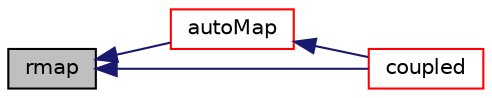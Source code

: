 digraph "rmap"
{
  bgcolor="transparent";
  edge [fontname="Helvetica",fontsize="10",labelfontname="Helvetica",labelfontsize="10"];
  node [fontname="Helvetica",fontsize="10",shape=record];
  rankdir="LR";
  Node7248 [label="rmap",height=0.2,width=0.4,color="black", fillcolor="grey75", style="filled", fontcolor="black"];
  Node7248 -> Node7249 [dir="back",color="midnightblue",fontsize="10",style="solid",fontname="Helvetica"];
  Node7249 [label="autoMap",height=0.2,width=0.4,color="red",URL="$a23241.html#a0ab0c43ce90d756c88dd81e3d0a9eef5",tooltip="Map (and resize as needed) from self given a mapping object. "];
  Node7249 -> Node7251 [dir="back",color="midnightblue",fontsize="10",style="solid",fontname="Helvetica"];
  Node7251 [label="coupled",height=0.2,width=0.4,color="red",URL="$a23241.html#a39c01db0e66d00fe0621a0c7e5fc4ead",tooltip="Return true if this patch field is coupled. "];
  Node7248 -> Node7251 [dir="back",color="midnightblue",fontsize="10",style="solid",fontname="Helvetica"];
}
